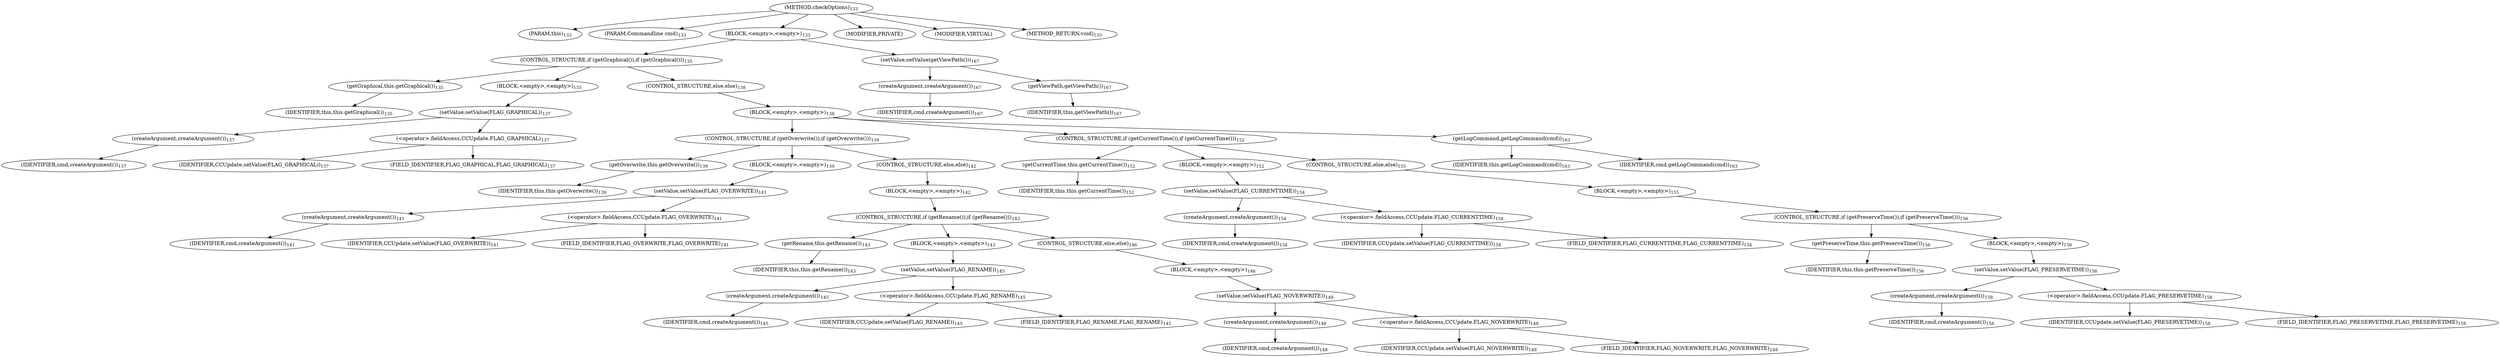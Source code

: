 digraph "checkOptions" {  
"141" [label = <(METHOD,checkOptions)<SUB>133</SUB>> ]
"19" [label = <(PARAM,this)<SUB>133</SUB>> ]
"142" [label = <(PARAM,Commandline cmd)<SUB>133</SUB>> ]
"143" [label = <(BLOCK,&lt;empty&gt;,&lt;empty&gt;)<SUB>133</SUB>> ]
"144" [label = <(CONTROL_STRUCTURE,if (getGraphical()),if (getGraphical()))<SUB>135</SUB>> ]
"145" [label = <(getGraphical,this.getGraphical())<SUB>135</SUB>> ]
"18" [label = <(IDENTIFIER,this,this.getGraphical())<SUB>135</SUB>> ]
"146" [label = <(BLOCK,&lt;empty&gt;,&lt;empty&gt;)<SUB>135</SUB>> ]
"147" [label = <(setValue,setValue(FLAG_GRAPHICAL))<SUB>137</SUB>> ]
"148" [label = <(createArgument,createArgument())<SUB>137</SUB>> ]
"149" [label = <(IDENTIFIER,cmd,createArgument())<SUB>137</SUB>> ]
"150" [label = <(&lt;operator&gt;.fieldAccess,CCUpdate.FLAG_GRAPHICAL)<SUB>137</SUB>> ]
"151" [label = <(IDENTIFIER,CCUpdate,setValue(FLAG_GRAPHICAL))<SUB>137</SUB>> ]
"152" [label = <(FIELD_IDENTIFIER,FLAG_GRAPHICAL,FLAG_GRAPHICAL)<SUB>137</SUB>> ]
"153" [label = <(CONTROL_STRUCTURE,else,else)<SUB>138</SUB>> ]
"154" [label = <(BLOCK,&lt;empty&gt;,&lt;empty&gt;)<SUB>138</SUB>> ]
"155" [label = <(CONTROL_STRUCTURE,if (getOverwrite()),if (getOverwrite()))<SUB>139</SUB>> ]
"156" [label = <(getOverwrite,this.getOverwrite())<SUB>139</SUB>> ]
"20" [label = <(IDENTIFIER,this,this.getOverwrite())<SUB>139</SUB>> ]
"157" [label = <(BLOCK,&lt;empty&gt;,&lt;empty&gt;)<SUB>139</SUB>> ]
"158" [label = <(setValue,setValue(FLAG_OVERWRITE))<SUB>141</SUB>> ]
"159" [label = <(createArgument,createArgument())<SUB>141</SUB>> ]
"160" [label = <(IDENTIFIER,cmd,createArgument())<SUB>141</SUB>> ]
"161" [label = <(&lt;operator&gt;.fieldAccess,CCUpdate.FLAG_OVERWRITE)<SUB>141</SUB>> ]
"162" [label = <(IDENTIFIER,CCUpdate,setValue(FLAG_OVERWRITE))<SUB>141</SUB>> ]
"163" [label = <(FIELD_IDENTIFIER,FLAG_OVERWRITE,FLAG_OVERWRITE)<SUB>141</SUB>> ]
"164" [label = <(CONTROL_STRUCTURE,else,else)<SUB>142</SUB>> ]
"165" [label = <(BLOCK,&lt;empty&gt;,&lt;empty&gt;)<SUB>142</SUB>> ]
"166" [label = <(CONTROL_STRUCTURE,if (getRename()),if (getRename()))<SUB>143</SUB>> ]
"167" [label = <(getRename,this.getRename())<SUB>143</SUB>> ]
"21" [label = <(IDENTIFIER,this,this.getRename())<SUB>143</SUB>> ]
"168" [label = <(BLOCK,&lt;empty&gt;,&lt;empty&gt;)<SUB>143</SUB>> ]
"169" [label = <(setValue,setValue(FLAG_RENAME))<SUB>145</SUB>> ]
"170" [label = <(createArgument,createArgument())<SUB>145</SUB>> ]
"171" [label = <(IDENTIFIER,cmd,createArgument())<SUB>145</SUB>> ]
"172" [label = <(&lt;operator&gt;.fieldAccess,CCUpdate.FLAG_RENAME)<SUB>145</SUB>> ]
"173" [label = <(IDENTIFIER,CCUpdate,setValue(FLAG_RENAME))<SUB>145</SUB>> ]
"174" [label = <(FIELD_IDENTIFIER,FLAG_RENAME,FLAG_RENAME)<SUB>145</SUB>> ]
"175" [label = <(CONTROL_STRUCTURE,else,else)<SUB>146</SUB>> ]
"176" [label = <(BLOCK,&lt;empty&gt;,&lt;empty&gt;)<SUB>146</SUB>> ]
"177" [label = <(setValue,setValue(FLAG_NOVERWRITE))<SUB>148</SUB>> ]
"178" [label = <(createArgument,createArgument())<SUB>148</SUB>> ]
"179" [label = <(IDENTIFIER,cmd,createArgument())<SUB>148</SUB>> ]
"180" [label = <(&lt;operator&gt;.fieldAccess,CCUpdate.FLAG_NOVERWRITE)<SUB>148</SUB>> ]
"181" [label = <(IDENTIFIER,CCUpdate,setValue(FLAG_NOVERWRITE))<SUB>148</SUB>> ]
"182" [label = <(FIELD_IDENTIFIER,FLAG_NOVERWRITE,FLAG_NOVERWRITE)<SUB>148</SUB>> ]
"183" [label = <(CONTROL_STRUCTURE,if (getCurrentTime()),if (getCurrentTime()))<SUB>152</SUB>> ]
"184" [label = <(getCurrentTime,this.getCurrentTime())<SUB>152</SUB>> ]
"22" [label = <(IDENTIFIER,this,this.getCurrentTime())<SUB>152</SUB>> ]
"185" [label = <(BLOCK,&lt;empty&gt;,&lt;empty&gt;)<SUB>152</SUB>> ]
"186" [label = <(setValue,setValue(FLAG_CURRENTTIME))<SUB>154</SUB>> ]
"187" [label = <(createArgument,createArgument())<SUB>154</SUB>> ]
"188" [label = <(IDENTIFIER,cmd,createArgument())<SUB>154</SUB>> ]
"189" [label = <(&lt;operator&gt;.fieldAccess,CCUpdate.FLAG_CURRENTTIME)<SUB>154</SUB>> ]
"190" [label = <(IDENTIFIER,CCUpdate,setValue(FLAG_CURRENTTIME))<SUB>154</SUB>> ]
"191" [label = <(FIELD_IDENTIFIER,FLAG_CURRENTTIME,FLAG_CURRENTTIME)<SUB>154</SUB>> ]
"192" [label = <(CONTROL_STRUCTURE,else,else)<SUB>155</SUB>> ]
"193" [label = <(BLOCK,&lt;empty&gt;,&lt;empty&gt;)<SUB>155</SUB>> ]
"194" [label = <(CONTROL_STRUCTURE,if (getPreserveTime()),if (getPreserveTime()))<SUB>156</SUB>> ]
"195" [label = <(getPreserveTime,this.getPreserveTime())<SUB>156</SUB>> ]
"23" [label = <(IDENTIFIER,this,this.getPreserveTime())<SUB>156</SUB>> ]
"196" [label = <(BLOCK,&lt;empty&gt;,&lt;empty&gt;)<SUB>156</SUB>> ]
"197" [label = <(setValue,setValue(FLAG_PRESERVETIME))<SUB>158</SUB>> ]
"198" [label = <(createArgument,createArgument())<SUB>158</SUB>> ]
"199" [label = <(IDENTIFIER,cmd,createArgument())<SUB>158</SUB>> ]
"200" [label = <(&lt;operator&gt;.fieldAccess,CCUpdate.FLAG_PRESERVETIME)<SUB>158</SUB>> ]
"201" [label = <(IDENTIFIER,CCUpdate,setValue(FLAG_PRESERVETIME))<SUB>158</SUB>> ]
"202" [label = <(FIELD_IDENTIFIER,FLAG_PRESERVETIME,FLAG_PRESERVETIME)<SUB>158</SUB>> ]
"203" [label = <(getLogCommand,getLogCommand(cmd))<SUB>163</SUB>> ]
"24" [label = <(IDENTIFIER,this,getLogCommand(cmd))<SUB>163</SUB>> ]
"204" [label = <(IDENTIFIER,cmd,getLogCommand(cmd))<SUB>163</SUB>> ]
"205" [label = <(setValue,setValue(getViewPath()))<SUB>167</SUB>> ]
"206" [label = <(createArgument,createArgument())<SUB>167</SUB>> ]
"207" [label = <(IDENTIFIER,cmd,createArgument())<SUB>167</SUB>> ]
"208" [label = <(getViewPath,getViewPath())<SUB>167</SUB>> ]
"25" [label = <(IDENTIFIER,this,getViewPath())<SUB>167</SUB>> ]
"209" [label = <(MODIFIER,PRIVATE)> ]
"210" [label = <(MODIFIER,VIRTUAL)> ]
"211" [label = <(METHOD_RETURN,void)<SUB>133</SUB>> ]
  "141" -> "19" 
  "141" -> "142" 
  "141" -> "143" 
  "141" -> "209" 
  "141" -> "210" 
  "141" -> "211" 
  "143" -> "144" 
  "143" -> "205" 
  "144" -> "145" 
  "144" -> "146" 
  "144" -> "153" 
  "145" -> "18" 
  "146" -> "147" 
  "147" -> "148" 
  "147" -> "150" 
  "148" -> "149" 
  "150" -> "151" 
  "150" -> "152" 
  "153" -> "154" 
  "154" -> "155" 
  "154" -> "183" 
  "154" -> "203" 
  "155" -> "156" 
  "155" -> "157" 
  "155" -> "164" 
  "156" -> "20" 
  "157" -> "158" 
  "158" -> "159" 
  "158" -> "161" 
  "159" -> "160" 
  "161" -> "162" 
  "161" -> "163" 
  "164" -> "165" 
  "165" -> "166" 
  "166" -> "167" 
  "166" -> "168" 
  "166" -> "175" 
  "167" -> "21" 
  "168" -> "169" 
  "169" -> "170" 
  "169" -> "172" 
  "170" -> "171" 
  "172" -> "173" 
  "172" -> "174" 
  "175" -> "176" 
  "176" -> "177" 
  "177" -> "178" 
  "177" -> "180" 
  "178" -> "179" 
  "180" -> "181" 
  "180" -> "182" 
  "183" -> "184" 
  "183" -> "185" 
  "183" -> "192" 
  "184" -> "22" 
  "185" -> "186" 
  "186" -> "187" 
  "186" -> "189" 
  "187" -> "188" 
  "189" -> "190" 
  "189" -> "191" 
  "192" -> "193" 
  "193" -> "194" 
  "194" -> "195" 
  "194" -> "196" 
  "195" -> "23" 
  "196" -> "197" 
  "197" -> "198" 
  "197" -> "200" 
  "198" -> "199" 
  "200" -> "201" 
  "200" -> "202" 
  "203" -> "24" 
  "203" -> "204" 
  "205" -> "206" 
  "205" -> "208" 
  "206" -> "207" 
  "208" -> "25" 
}
